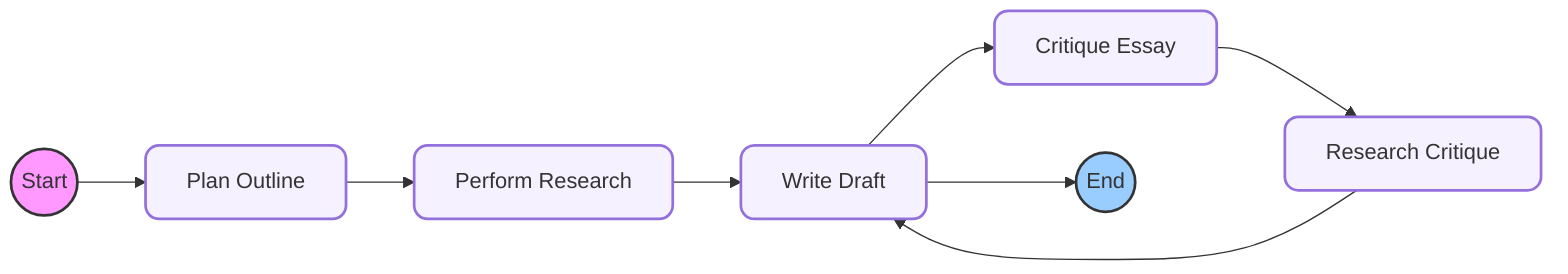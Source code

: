 %%{ init: {'theme': 'default'} }%%
graph LR
    _start_((Start)):::startStyle --> planner[Plan Outline]:::nodeStyle
    planner --> research_plan[Perform Research]:::nodeStyle
    research_plan --> generate[Write Draft]:::nodeStyle
    generate --> reflect[Critique Essay]:::nodeStyle
    generate --> _end_((End)):::endStyle
    reflect --> research_critique[Research Critique]:::nodeStyle
    research_critique --> generate

    %% Define styles
    classDef startStyle fill:#f9f,stroke:#333,stroke-width:2px;
    classDef endStyle fill:#9cf,stroke:#333,stroke-width:2px;
    classDef nodeStyle fill:#f6f1ff,stroke:#9370DB,stroke-width:2px,rx:10,ry:10;